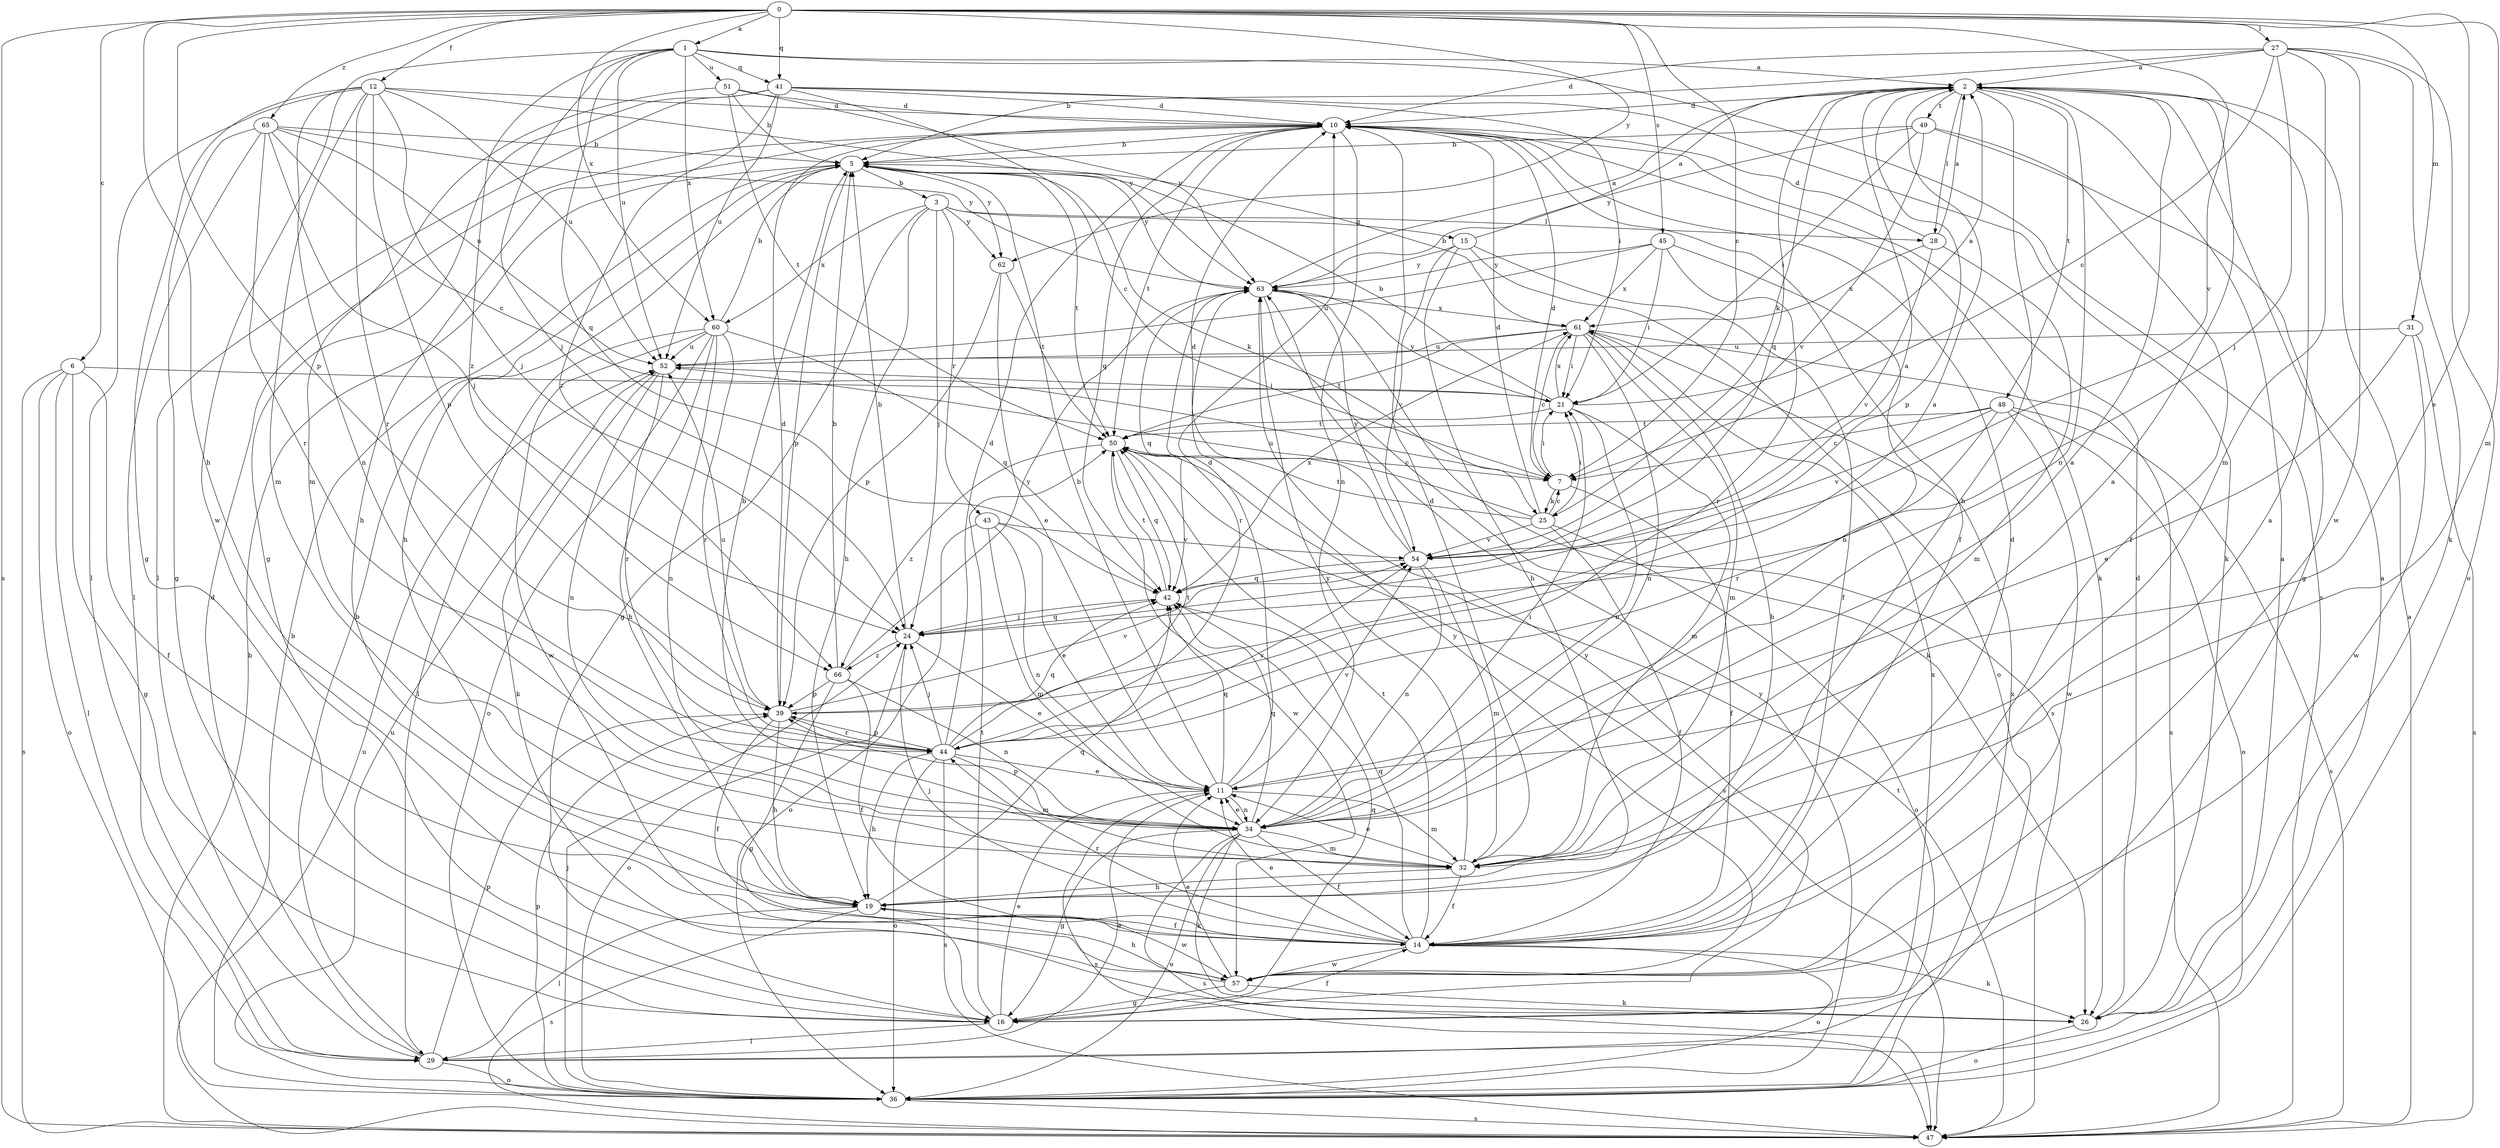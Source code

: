 strict digraph  {
0;
1;
2;
3;
5;
6;
7;
10;
11;
12;
14;
15;
16;
19;
21;
24;
25;
26;
27;
28;
29;
31;
32;
34;
36;
39;
41;
42;
43;
44;
45;
47;
48;
49;
50;
51;
52;
54;
57;
60;
61;
62;
63;
65;
66;
0 -> 1  [label=a];
0 -> 6  [label=c];
0 -> 7  [label=c];
0 -> 11  [label=e];
0 -> 12  [label=f];
0 -> 19  [label=h];
0 -> 27  [label=l];
0 -> 31  [label=m];
0 -> 32  [label=m];
0 -> 39  [label=p];
0 -> 41  [label=q];
0 -> 45  [label=s];
0 -> 47  [label=s];
0 -> 54  [label=v];
0 -> 60  [label=x];
0 -> 62  [label=y];
0 -> 65  [label=z];
1 -> 2  [label=a];
1 -> 24  [label=j];
1 -> 41  [label=q];
1 -> 42  [label=q];
1 -> 47  [label=s];
1 -> 51  [label=u];
1 -> 52  [label=u];
1 -> 57  [label=w];
1 -> 60  [label=x];
1 -> 66  [label=z];
2 -> 10  [label=d];
2 -> 19  [label=h];
2 -> 25  [label=k];
2 -> 28  [label=l];
2 -> 34  [label=n];
2 -> 39  [label=p];
2 -> 42  [label=q];
2 -> 48  [label=t];
2 -> 49  [label=t];
3 -> 15  [label=g];
3 -> 16  [label=g];
3 -> 19  [label=h];
3 -> 24  [label=j];
3 -> 28  [label=l];
3 -> 43  [label=r];
3 -> 60  [label=x];
3 -> 62  [label=y];
5 -> 3  [label=b];
5 -> 19  [label=h];
5 -> 25  [label=k];
5 -> 39  [label=p];
5 -> 50  [label=t];
5 -> 62  [label=y];
5 -> 63  [label=y];
6 -> 14  [label=f];
6 -> 16  [label=g];
6 -> 21  [label=i];
6 -> 29  [label=l];
6 -> 36  [label=o];
6 -> 47  [label=s];
7 -> 10  [label=d];
7 -> 14  [label=f];
7 -> 21  [label=i];
7 -> 25  [label=k];
10 -> 5  [label=b];
10 -> 14  [label=f];
10 -> 19  [label=h];
10 -> 26  [label=k];
10 -> 34  [label=n];
10 -> 42  [label=q];
10 -> 50  [label=t];
11 -> 5  [label=b];
11 -> 10  [label=d];
11 -> 32  [label=m];
11 -> 34  [label=n];
11 -> 42  [label=q];
11 -> 47  [label=s];
11 -> 54  [label=v];
12 -> 10  [label=d];
12 -> 16  [label=g];
12 -> 24  [label=j];
12 -> 29  [label=l];
12 -> 32  [label=m];
12 -> 34  [label=n];
12 -> 39  [label=p];
12 -> 44  [label=r];
12 -> 52  [label=u];
12 -> 63  [label=y];
14 -> 2  [label=a];
14 -> 10  [label=d];
14 -> 11  [label=e];
14 -> 24  [label=j];
14 -> 26  [label=k];
14 -> 36  [label=o];
14 -> 42  [label=q];
14 -> 44  [label=r];
14 -> 50  [label=t];
14 -> 57  [label=w];
15 -> 2  [label=a];
15 -> 14  [label=f];
15 -> 19  [label=h];
15 -> 36  [label=o];
15 -> 54  [label=v];
15 -> 63  [label=y];
16 -> 11  [label=e];
16 -> 14  [label=f];
16 -> 29  [label=l];
16 -> 42  [label=q];
16 -> 50  [label=t];
16 -> 61  [label=x];
16 -> 63  [label=y];
19 -> 14  [label=f];
19 -> 29  [label=l];
19 -> 42  [label=q];
19 -> 47  [label=s];
19 -> 57  [label=w];
21 -> 2  [label=a];
21 -> 5  [label=b];
21 -> 32  [label=m];
21 -> 34  [label=n];
21 -> 50  [label=t];
21 -> 61  [label=x];
21 -> 63  [label=y];
24 -> 2  [label=a];
24 -> 5  [label=b];
24 -> 11  [label=e];
24 -> 36  [label=o];
24 -> 42  [label=q];
24 -> 66  [label=z];
25 -> 7  [label=c];
25 -> 10  [label=d];
25 -> 14  [label=f];
25 -> 21  [label=i];
25 -> 36  [label=o];
25 -> 50  [label=t];
25 -> 52  [label=u];
25 -> 54  [label=v];
26 -> 2  [label=a];
26 -> 10  [label=d];
26 -> 36  [label=o];
27 -> 2  [label=a];
27 -> 5  [label=b];
27 -> 7  [label=c];
27 -> 10  [label=d];
27 -> 24  [label=j];
27 -> 26  [label=k];
27 -> 32  [label=m];
27 -> 36  [label=o];
27 -> 57  [label=w];
28 -> 2  [label=a];
28 -> 10  [label=d];
28 -> 32  [label=m];
28 -> 54  [label=v];
28 -> 61  [label=x];
29 -> 2  [label=a];
29 -> 5  [label=b];
29 -> 10  [label=d];
29 -> 11  [label=e];
29 -> 36  [label=o];
29 -> 39  [label=p];
29 -> 61  [label=x];
31 -> 11  [label=e];
31 -> 47  [label=s];
31 -> 52  [label=u];
31 -> 57  [label=w];
32 -> 2  [label=a];
32 -> 10  [label=d];
32 -> 11  [label=e];
32 -> 14  [label=f];
32 -> 19  [label=h];
32 -> 63  [label=y];
34 -> 2  [label=a];
34 -> 5  [label=b];
34 -> 11  [label=e];
34 -> 14  [label=f];
34 -> 16  [label=g];
34 -> 21  [label=i];
34 -> 26  [label=k];
34 -> 32  [label=m];
34 -> 36  [label=o];
34 -> 39  [label=p];
34 -> 42  [label=q];
34 -> 47  [label=s];
36 -> 5  [label=b];
36 -> 24  [label=j];
36 -> 39  [label=p];
36 -> 47  [label=s];
36 -> 52  [label=u];
36 -> 63  [label=y];
39 -> 2  [label=a];
39 -> 10  [label=d];
39 -> 14  [label=f];
39 -> 19  [label=h];
39 -> 44  [label=r];
39 -> 52  [label=u];
39 -> 54  [label=v];
41 -> 7  [label=c];
41 -> 10  [label=d];
41 -> 16  [label=g];
41 -> 21  [label=i];
41 -> 26  [label=k];
41 -> 29  [label=l];
41 -> 52  [label=u];
41 -> 66  [label=z];
42 -> 24  [label=j];
42 -> 50  [label=t];
42 -> 61  [label=x];
43 -> 11  [label=e];
43 -> 32  [label=m];
43 -> 34  [label=n];
43 -> 36  [label=o];
43 -> 54  [label=v];
44 -> 10  [label=d];
44 -> 11  [label=e];
44 -> 19  [label=h];
44 -> 24  [label=j];
44 -> 32  [label=m];
44 -> 36  [label=o];
44 -> 39  [label=p];
44 -> 42  [label=q];
44 -> 47  [label=s];
44 -> 50  [label=t];
44 -> 54  [label=v];
45 -> 21  [label=i];
45 -> 34  [label=n];
45 -> 44  [label=r];
45 -> 52  [label=u];
45 -> 61  [label=x];
45 -> 63  [label=y];
47 -> 2  [label=a];
47 -> 5  [label=b];
47 -> 50  [label=t];
47 -> 52  [label=u];
48 -> 7  [label=c];
48 -> 36  [label=o];
48 -> 44  [label=r];
48 -> 47  [label=s];
48 -> 50  [label=t];
48 -> 54  [label=v];
48 -> 57  [label=w];
49 -> 5  [label=b];
49 -> 14  [label=f];
49 -> 16  [label=g];
49 -> 21  [label=i];
49 -> 54  [label=v];
49 -> 63  [label=y];
50 -> 7  [label=c];
50 -> 42  [label=q];
50 -> 47  [label=s];
50 -> 57  [label=w];
50 -> 66  [label=z];
51 -> 5  [label=b];
51 -> 10  [label=d];
51 -> 32  [label=m];
51 -> 50  [label=t];
51 -> 63  [label=y];
52 -> 21  [label=i];
52 -> 26  [label=k];
52 -> 34  [label=n];
52 -> 44  [label=r];
54 -> 10  [label=d];
54 -> 32  [label=m];
54 -> 34  [label=n];
54 -> 42  [label=q];
54 -> 63  [label=y];
57 -> 11  [label=e];
57 -> 16  [label=g];
57 -> 19  [label=h];
57 -> 26  [label=k];
57 -> 63  [label=y];
60 -> 5  [label=b];
60 -> 19  [label=h];
60 -> 29  [label=l];
60 -> 34  [label=n];
60 -> 36  [label=o];
60 -> 42  [label=q];
60 -> 44  [label=r];
60 -> 52  [label=u];
60 -> 57  [label=w];
61 -> 5  [label=b];
61 -> 7  [label=c];
61 -> 19  [label=h];
61 -> 21  [label=i];
61 -> 32  [label=m];
61 -> 34  [label=n];
61 -> 47  [label=s];
61 -> 50  [label=t];
61 -> 52  [label=u];
62 -> 11  [label=e];
62 -> 39  [label=p];
62 -> 50  [label=t];
63 -> 2  [label=a];
63 -> 26  [label=k];
63 -> 42  [label=q];
63 -> 44  [label=r];
63 -> 47  [label=s];
63 -> 61  [label=x];
65 -> 5  [label=b];
65 -> 7  [label=c];
65 -> 16  [label=g];
65 -> 24  [label=j];
65 -> 29  [label=l];
65 -> 44  [label=r];
65 -> 52  [label=u];
65 -> 63  [label=y];
66 -> 5  [label=b];
66 -> 14  [label=f];
66 -> 16  [label=g];
66 -> 34  [label=n];
66 -> 39  [label=p];
66 -> 63  [label=y];
}
